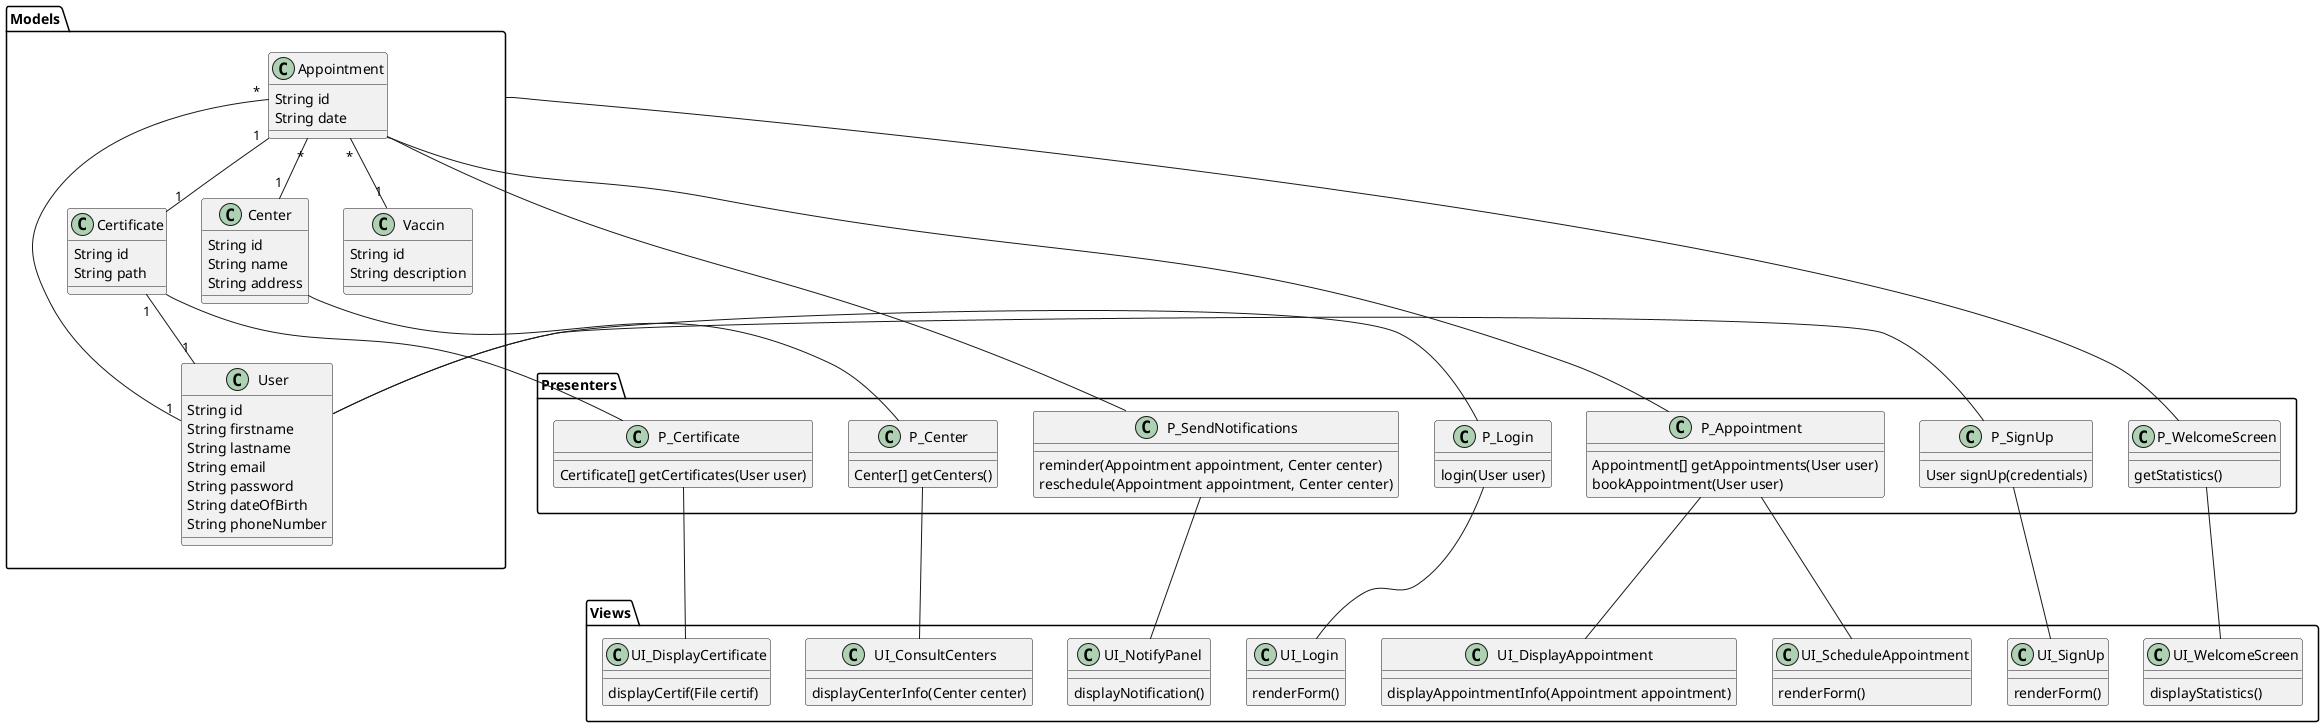 @startuml
package "Views" {
    class UI_ScheduleAppointment {
        {method} renderForm()
    }
    class UI_WelcomeScreen {
        {method} displayStatistics()
    }
    class UI_SignUp {
        {method} renderForm()
    }
    class UI_Login {
        {method} renderForm()
    }
    class UI_DisplayCertificate {
        {method} displayCertif(File certif)
    }
    class UI_DisplayAppointment {
        {method} displayAppointmentInfo(Appointment appointment)
    }
    class UI_ConsultCenters {
        {method} displayCenterInfo(Center center)
    }
    class UI_NotifyPanel {
        {method} displayNotification()
    }
}

package "Presenters" {
    class P_SendNotifications {
        {method} reminder(Appointment appointment, Center center)
        {method} reschedule(Appointment appointment, Center center)
    }
    class P_Center {
        {method} Center[] getCenters()
    }
    class P_Appointment {
        {method} Appointment[] getAppointments(User user)
        {method} bookAppointment(User user)
    }
    class P_SignUp {
        {method} User signUp(credentials)
    }
    class P_Login {
        {method} login(User user)
    }
    class P_Certificate {
        {method} Certificate[] getCertificates(User user)
    }
    class P_WelcomeScreen {
        {method} getStatistics()
    }
}

package "Models" {
    class User {
        String id
        String firstname
        String lastname
        String email
        String password
        String dateOfBirth
        String phoneNumber
    }
    class Appointment {
        String id
        String date
    }
    class Center {
        String id
        String name
        String address
    }
    class Vaccin {
        String id
        String description
    }
    class Certificate {
        String id
        String path
    }
}

P_Center -- UI_ConsultCenters
P_Appointment -- UI_DisplayAppointment
P_Appointment -- UI_ScheduleAppointment
P_Login -- UI_Login
P_SignUp -- UI_SignUp
P_Certificate -- UI_DisplayCertificate
User -- P_Login
User -- P_SignUp
Certificate -- P_Certificate
Appointment -- P_Appointment
Center -- P_Center
Certificate "1"--"1" User
Appointment "*"--"1" User
Appointment "*"--"1" Vaccin
Appointment "*"--"1" Center
Appointment "1"--"1" Certificate
UI_NotifyPanel -- P_SendNotifications
P_SendNotifications -- Appointment
UI_WelcomeScreen -- P_WelcomeScreen
P_WelcomeScreen -- Models
@enduml
